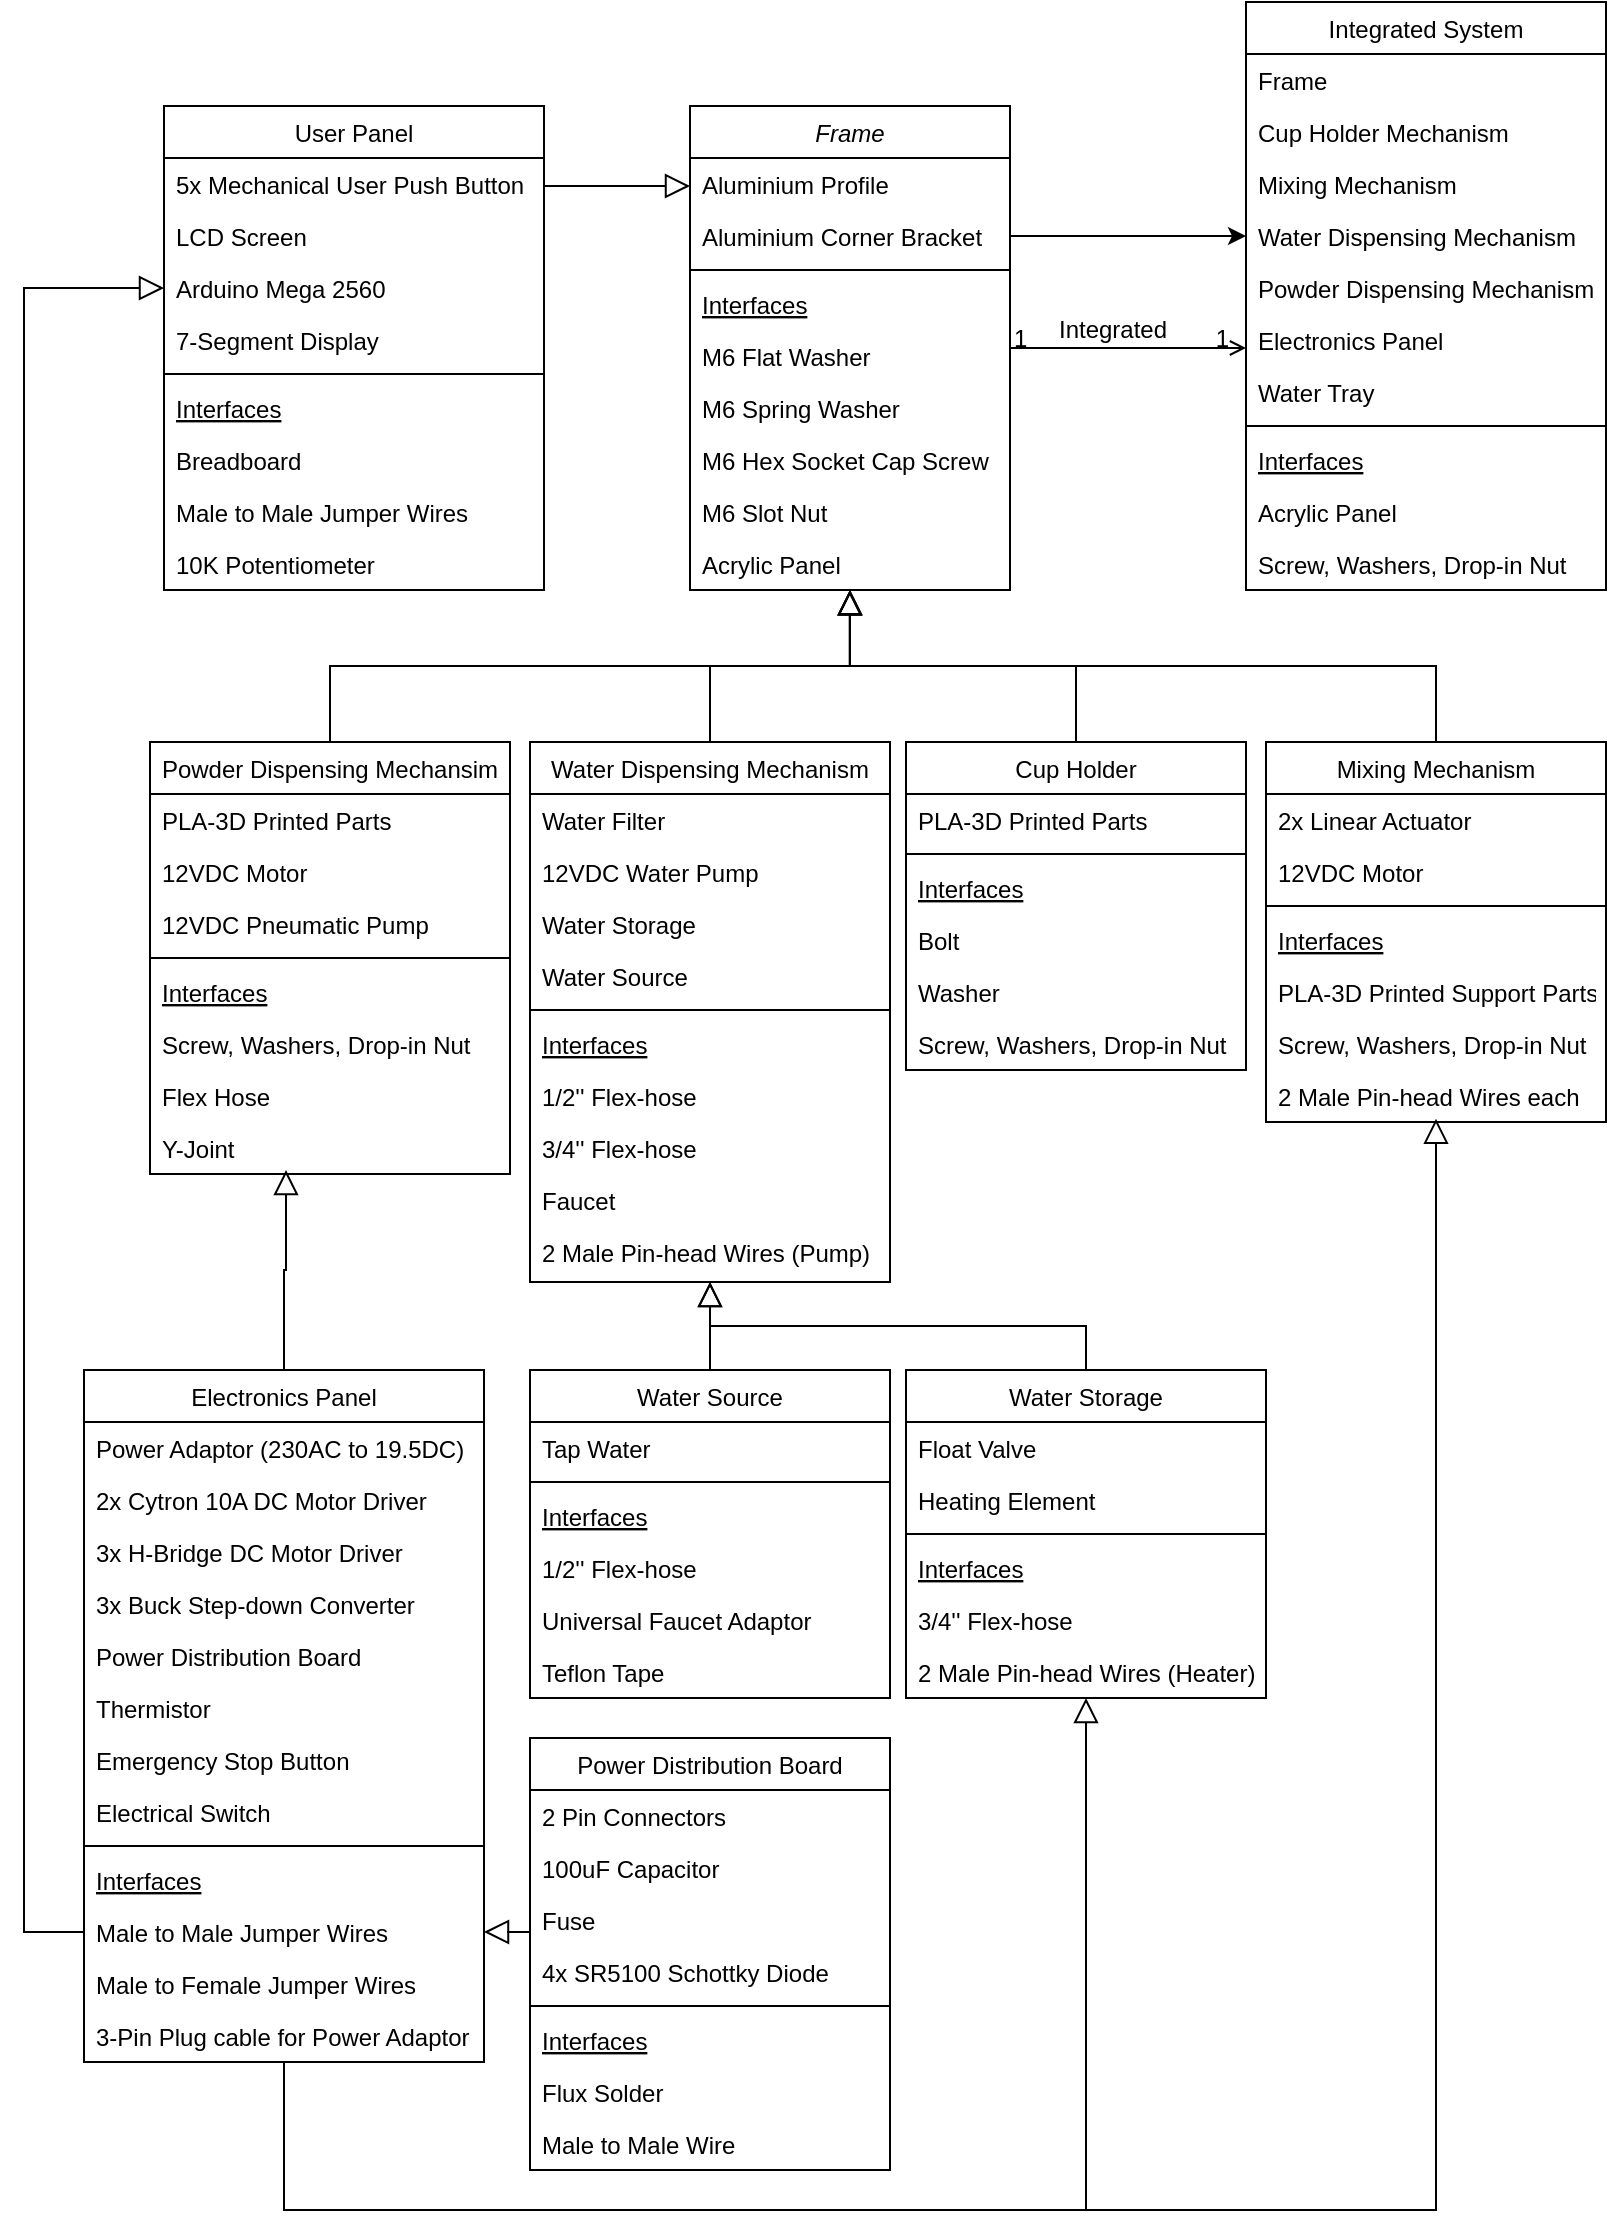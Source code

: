 <mxfile version="26.0.14">
  <diagram id="C5RBs43oDa-KdzZeNtuy" name="Page-1">
    <mxGraphModel dx="1130" dy="603" grid="1" gridSize="10" guides="1" tooltips="1" connect="1" arrows="1" fold="1" page="1" pageScale="1" pageWidth="827" pageHeight="1169" math="0" shadow="0">
      <root>
        <mxCell id="WIyWlLk6GJQsqaUBKTNV-0" />
        <mxCell id="WIyWlLk6GJQsqaUBKTNV-1" parent="WIyWlLk6GJQsqaUBKTNV-0" />
        <mxCell id="zkfFHV4jXpPFQw0GAbJ--0" value="Frame" style="swimlane;fontStyle=2;align=center;verticalAlign=top;childLayout=stackLayout;horizontal=1;startSize=26;horizontalStack=0;resizeParent=1;resizeLast=0;collapsible=1;marginBottom=0;rounded=0;shadow=0;strokeWidth=1;" parent="WIyWlLk6GJQsqaUBKTNV-1" vertex="1">
          <mxGeometry x="353" y="82" width="160" height="242" as="geometry">
            <mxRectangle x="230" y="140" width="160" height="26" as="alternateBounds" />
          </mxGeometry>
        </mxCell>
        <mxCell id="zkfFHV4jXpPFQw0GAbJ--1" value="Aluminium Profile" style="text;align=left;verticalAlign=top;spacingLeft=4;spacingRight=4;overflow=hidden;rotatable=0;points=[[0,0.5],[1,0.5]];portConstraint=eastwest;" parent="zkfFHV4jXpPFQw0GAbJ--0" vertex="1">
          <mxGeometry y="26" width="160" height="26" as="geometry" />
        </mxCell>
        <mxCell id="zkfFHV4jXpPFQw0GAbJ--3" value="Aluminium Corner Bracket" style="text;align=left;verticalAlign=top;spacingLeft=4;spacingRight=4;overflow=hidden;rotatable=0;points=[[0,0.5],[1,0.5]];portConstraint=eastwest;rounded=0;shadow=0;html=0;" parent="zkfFHV4jXpPFQw0GAbJ--0" vertex="1">
          <mxGeometry y="52" width="160" height="26" as="geometry" />
        </mxCell>
        <mxCell id="zkfFHV4jXpPFQw0GAbJ--4" value="" style="line;html=1;strokeWidth=1;align=left;verticalAlign=middle;spacingTop=-1;spacingLeft=3;spacingRight=3;rotatable=0;labelPosition=right;points=[];portConstraint=eastwest;" parent="zkfFHV4jXpPFQw0GAbJ--0" vertex="1">
          <mxGeometry y="78" width="160" height="8" as="geometry" />
        </mxCell>
        <mxCell id="hx0PMN3NZFnoRWtlRPkD-32" value="Interfaces" style="text;align=left;verticalAlign=top;spacingLeft=4;spacingRight=4;overflow=hidden;rotatable=0;points=[[0,0.5],[1,0.5]];portConstraint=eastwest;fontStyle=4" vertex="1" parent="zkfFHV4jXpPFQw0GAbJ--0">
          <mxGeometry y="86" width="160" height="26" as="geometry" />
        </mxCell>
        <mxCell id="zkfFHV4jXpPFQw0GAbJ--5" value="M6 Flat Washer" style="text;align=left;verticalAlign=top;spacingLeft=4;spacingRight=4;overflow=hidden;rotatable=0;points=[[0,0.5],[1,0.5]];portConstraint=eastwest;" parent="zkfFHV4jXpPFQw0GAbJ--0" vertex="1">
          <mxGeometry y="112" width="160" height="26" as="geometry" />
        </mxCell>
        <mxCell id="hx0PMN3NZFnoRWtlRPkD-0" value="M6 Spring Washer" style="text;align=left;verticalAlign=top;spacingLeft=4;spacingRight=4;overflow=hidden;rotatable=0;points=[[0,0.5],[1,0.5]];portConstraint=eastwest;rounded=0;shadow=0;html=0;" vertex="1" parent="zkfFHV4jXpPFQw0GAbJ--0">
          <mxGeometry y="138" width="160" height="26" as="geometry" />
        </mxCell>
        <mxCell id="hx0PMN3NZFnoRWtlRPkD-1" value="M6 Hex Socket Cap Screw" style="text;align=left;verticalAlign=top;spacingLeft=4;spacingRight=4;overflow=hidden;rotatable=0;points=[[0,0.5],[1,0.5]];portConstraint=eastwest;rounded=0;shadow=0;html=0;" vertex="1" parent="zkfFHV4jXpPFQw0GAbJ--0">
          <mxGeometry y="164" width="160" height="26" as="geometry" />
        </mxCell>
        <mxCell id="hx0PMN3NZFnoRWtlRPkD-2" value="M6 Slot Nut" style="text;align=left;verticalAlign=top;spacingLeft=4;spacingRight=4;overflow=hidden;rotatable=0;points=[[0,0.5],[1,0.5]];portConstraint=eastwest;rounded=0;shadow=0;html=0;" vertex="1" parent="zkfFHV4jXpPFQw0GAbJ--0">
          <mxGeometry y="190" width="160" height="26" as="geometry" />
        </mxCell>
        <mxCell id="hx0PMN3NZFnoRWtlRPkD-3" value="Acrylic Panel" style="text;align=left;verticalAlign=top;spacingLeft=4;spacingRight=4;overflow=hidden;rotatable=0;points=[[0,0.5],[1,0.5]];portConstraint=eastwest;rounded=0;shadow=0;html=0;" vertex="1" parent="zkfFHV4jXpPFQw0GAbJ--0">
          <mxGeometry y="216" width="160" height="26" as="geometry" />
        </mxCell>
        <mxCell id="zkfFHV4jXpPFQw0GAbJ--6" value="Water Dispensing Mechanism" style="swimlane;fontStyle=0;align=center;verticalAlign=top;childLayout=stackLayout;horizontal=1;startSize=26;horizontalStack=0;resizeParent=1;resizeLast=0;collapsible=1;marginBottom=0;rounded=0;shadow=0;strokeWidth=1;" parent="WIyWlLk6GJQsqaUBKTNV-1" vertex="1">
          <mxGeometry x="273" y="400" width="180" height="270" as="geometry">
            <mxRectangle x="130" y="380" width="160" height="26" as="alternateBounds" />
          </mxGeometry>
        </mxCell>
        <mxCell id="hx0PMN3NZFnoRWtlRPkD-28" value="Water Filter" style="text;align=left;verticalAlign=top;spacingLeft=4;spacingRight=4;overflow=hidden;rotatable=0;points=[[0,0.5],[1,0.5]];portConstraint=eastwest;rounded=0;shadow=0;html=0;" vertex="1" parent="zkfFHV4jXpPFQw0GAbJ--6">
          <mxGeometry y="26" width="180" height="26" as="geometry" />
        </mxCell>
        <mxCell id="zkfFHV4jXpPFQw0GAbJ--7" value="12VDC Water Pump" style="text;align=left;verticalAlign=top;spacingLeft=4;spacingRight=4;overflow=hidden;rotatable=0;points=[[0,0.5],[1,0.5]];portConstraint=eastwest;" parent="zkfFHV4jXpPFQw0GAbJ--6" vertex="1">
          <mxGeometry y="52" width="180" height="26" as="geometry" />
        </mxCell>
        <mxCell id="zkfFHV4jXpPFQw0GAbJ--8" value="Water Storage" style="text;align=left;verticalAlign=top;spacingLeft=4;spacingRight=4;overflow=hidden;rotatable=0;points=[[0,0.5],[1,0.5]];portConstraint=eastwest;rounded=0;shadow=0;html=0;" parent="zkfFHV4jXpPFQw0GAbJ--6" vertex="1">
          <mxGeometry y="78" width="180" height="26" as="geometry" />
        </mxCell>
        <mxCell id="zkfFHV4jXpPFQw0GAbJ--11" value="Water Source" style="text;align=left;verticalAlign=top;spacingLeft=4;spacingRight=4;overflow=hidden;rotatable=0;points=[[0,0.5],[1,0.5]];portConstraint=eastwest;" parent="zkfFHV4jXpPFQw0GAbJ--6" vertex="1">
          <mxGeometry y="104" width="180" height="26" as="geometry" />
        </mxCell>
        <mxCell id="zkfFHV4jXpPFQw0GAbJ--9" value="" style="line;html=1;strokeWidth=1;align=left;verticalAlign=middle;spacingTop=-1;spacingLeft=3;spacingRight=3;rotatable=0;labelPosition=right;points=[];portConstraint=eastwest;" parent="zkfFHV4jXpPFQw0GAbJ--6" vertex="1">
          <mxGeometry y="130" width="180" height="8" as="geometry" />
        </mxCell>
        <mxCell id="zkfFHV4jXpPFQw0GAbJ--10" value="Interfaces" style="text;align=left;verticalAlign=top;spacingLeft=4;spacingRight=4;overflow=hidden;rotatable=0;points=[[0,0.5],[1,0.5]];portConstraint=eastwest;fontStyle=4" parent="zkfFHV4jXpPFQw0GAbJ--6" vertex="1">
          <mxGeometry y="138" width="180" height="26" as="geometry" />
        </mxCell>
        <mxCell id="hx0PMN3NZFnoRWtlRPkD-35" value="1/2&#39;&#39; Flex-hose" style="text;align=left;verticalAlign=top;spacingLeft=4;spacingRight=4;overflow=hidden;rotatable=0;points=[[0,0.5],[1,0.5]];portConstraint=eastwest;" vertex="1" parent="zkfFHV4jXpPFQw0GAbJ--6">
          <mxGeometry y="164" width="180" height="26" as="geometry" />
        </mxCell>
        <mxCell id="hx0PMN3NZFnoRWtlRPkD-37" value="3/4&#39;&#39; Flex-hose" style="text;align=left;verticalAlign=top;spacingLeft=4;spacingRight=4;overflow=hidden;rotatable=0;points=[[0,0.5],[1,0.5]];portConstraint=eastwest;" vertex="1" parent="zkfFHV4jXpPFQw0GAbJ--6">
          <mxGeometry y="190" width="180" height="26" as="geometry" />
        </mxCell>
        <mxCell id="hx0PMN3NZFnoRWtlRPkD-38" value="Faucet" style="text;align=left;verticalAlign=top;spacingLeft=4;spacingRight=4;overflow=hidden;rotatable=0;points=[[0,0.5],[1,0.5]];portConstraint=eastwest;" vertex="1" parent="zkfFHV4jXpPFQw0GAbJ--6">
          <mxGeometry y="216" width="180" height="26" as="geometry" />
        </mxCell>
        <mxCell id="hx0PMN3NZFnoRWtlRPkD-39" value="2 Male Pin-head Wires (Pump)" style="text;align=left;verticalAlign=top;spacingLeft=4;spacingRight=4;overflow=hidden;rotatable=0;points=[[0,0.5],[1,0.5]];portConstraint=eastwest;" vertex="1" parent="zkfFHV4jXpPFQw0GAbJ--6">
          <mxGeometry y="242" width="180" height="26" as="geometry" />
        </mxCell>
        <mxCell id="zkfFHV4jXpPFQw0GAbJ--12" value="" style="endArrow=block;endSize=10;endFill=0;shadow=0;strokeWidth=1;rounded=0;curved=0;edgeStyle=elbowEdgeStyle;elbow=vertical;" parent="WIyWlLk6GJQsqaUBKTNV-1" source="zkfFHV4jXpPFQw0GAbJ--6" target="zkfFHV4jXpPFQw0GAbJ--0" edge="1">
          <mxGeometry width="160" relative="1" as="geometry">
            <mxPoint x="323" y="199" as="sourcePoint" />
            <mxPoint x="323" y="199" as="targetPoint" />
          </mxGeometry>
        </mxCell>
        <mxCell id="zkfFHV4jXpPFQw0GAbJ--13" value="Mixing Mechanism" style="swimlane;fontStyle=0;align=center;verticalAlign=top;childLayout=stackLayout;horizontal=1;startSize=26;horizontalStack=0;resizeParent=1;resizeLast=0;collapsible=1;marginBottom=0;rounded=0;shadow=0;strokeWidth=1;" parent="WIyWlLk6GJQsqaUBKTNV-1" vertex="1">
          <mxGeometry x="641" y="400" width="170" height="190" as="geometry">
            <mxRectangle x="651" y="344" width="170" height="26" as="alternateBounds" />
          </mxGeometry>
        </mxCell>
        <mxCell id="hx0PMN3NZFnoRWtlRPkD-20" value="2x Linear Actuator" style="text;align=left;verticalAlign=top;spacingLeft=4;spacingRight=4;overflow=hidden;rotatable=0;points=[[0,0.5],[1,0.5]];portConstraint=eastwest;" vertex="1" parent="zkfFHV4jXpPFQw0GAbJ--13">
          <mxGeometry y="26" width="170" height="26" as="geometry" />
        </mxCell>
        <mxCell id="hx0PMN3NZFnoRWtlRPkD-21" value="12VDC Motor" style="text;align=left;verticalAlign=top;spacingLeft=4;spacingRight=4;overflow=hidden;rotatable=0;points=[[0,0.5],[1,0.5]];portConstraint=eastwest;" vertex="1" parent="zkfFHV4jXpPFQw0GAbJ--13">
          <mxGeometry y="52" width="170" height="26" as="geometry" />
        </mxCell>
        <mxCell id="zkfFHV4jXpPFQw0GAbJ--15" value="" style="line;html=1;strokeWidth=1;align=left;verticalAlign=middle;spacingTop=-1;spacingLeft=3;spacingRight=3;rotatable=0;labelPosition=right;points=[];portConstraint=eastwest;" parent="zkfFHV4jXpPFQw0GAbJ--13" vertex="1">
          <mxGeometry y="78" width="170" height="8" as="geometry" />
        </mxCell>
        <mxCell id="hx0PMN3NZFnoRWtlRPkD-30" value="Interfaces" style="text;align=left;verticalAlign=top;spacingLeft=4;spacingRight=4;overflow=hidden;rotatable=0;points=[[0,0.5],[1,0.5]];portConstraint=eastwest;fontStyle=4" vertex="1" parent="zkfFHV4jXpPFQw0GAbJ--13">
          <mxGeometry y="86" width="170" height="26" as="geometry" />
        </mxCell>
        <mxCell id="zkfFHV4jXpPFQw0GAbJ--14" value="PLA-3D Printed Support Parts" style="text;align=left;verticalAlign=top;spacingLeft=4;spacingRight=4;overflow=hidden;rotatable=0;points=[[0,0.5],[1,0.5]];portConstraint=eastwest;" parent="zkfFHV4jXpPFQw0GAbJ--13" vertex="1">
          <mxGeometry y="112" width="170" height="26" as="geometry" />
        </mxCell>
        <mxCell id="hx0PMN3NZFnoRWtlRPkD-27" value="Screw, Washers, Drop-in Nut" style="text;align=left;verticalAlign=top;spacingLeft=4;spacingRight=4;overflow=hidden;rotatable=0;points=[[0,0.5],[1,0.5]];portConstraint=eastwest;" vertex="1" parent="zkfFHV4jXpPFQw0GAbJ--13">
          <mxGeometry y="138" width="170" height="26" as="geometry" />
        </mxCell>
        <mxCell id="hx0PMN3NZFnoRWtlRPkD-34" value="2 Male Pin-head Wires each" style="text;align=left;verticalAlign=top;spacingLeft=4;spacingRight=4;overflow=hidden;rotatable=0;points=[[0,0.5],[1,0.5]];portConstraint=eastwest;" vertex="1" parent="zkfFHV4jXpPFQw0GAbJ--13">
          <mxGeometry y="164" width="170" height="26" as="geometry" />
        </mxCell>
        <mxCell id="zkfFHV4jXpPFQw0GAbJ--16" value="" style="endArrow=block;endSize=10;endFill=0;shadow=0;strokeWidth=1;rounded=0;curved=0;edgeStyle=elbowEdgeStyle;elbow=vertical;" parent="WIyWlLk6GJQsqaUBKTNV-1" source="zkfFHV4jXpPFQw0GAbJ--13" target="zkfFHV4jXpPFQw0GAbJ--0" edge="1">
          <mxGeometry width="160" relative="1" as="geometry">
            <mxPoint x="333" y="369" as="sourcePoint" />
            <mxPoint x="433" y="267" as="targetPoint" />
          </mxGeometry>
        </mxCell>
        <mxCell id="zkfFHV4jXpPFQw0GAbJ--17" value="Integrated System" style="swimlane;fontStyle=0;align=center;verticalAlign=top;childLayout=stackLayout;horizontal=1;startSize=26;horizontalStack=0;resizeParent=1;resizeLast=0;collapsible=1;marginBottom=0;rounded=0;shadow=0;strokeWidth=1;" parent="WIyWlLk6GJQsqaUBKTNV-1" vertex="1">
          <mxGeometry x="631" y="30" width="180" height="294" as="geometry">
            <mxRectangle x="550" y="140" width="160" height="26" as="alternateBounds" />
          </mxGeometry>
        </mxCell>
        <mxCell id="zkfFHV4jXpPFQw0GAbJ--18" value="Frame" style="text;align=left;verticalAlign=top;spacingLeft=4;spacingRight=4;overflow=hidden;rotatable=0;points=[[0,0.5],[1,0.5]];portConstraint=eastwest;" parent="zkfFHV4jXpPFQw0GAbJ--17" vertex="1">
          <mxGeometry y="26" width="180" height="26" as="geometry" />
        </mxCell>
        <mxCell id="hx0PMN3NZFnoRWtlRPkD-18" value="Cup Holder Mechanism" style="text;align=left;verticalAlign=top;spacingLeft=4;spacingRight=4;overflow=hidden;rotatable=0;points=[[0,0.5],[1,0.5]];portConstraint=eastwest;" vertex="1" parent="zkfFHV4jXpPFQw0GAbJ--17">
          <mxGeometry y="52" width="180" height="26" as="geometry" />
        </mxCell>
        <mxCell id="zkfFHV4jXpPFQw0GAbJ--19" value="Mixing Mechanism" style="text;align=left;verticalAlign=top;spacingLeft=4;spacingRight=4;overflow=hidden;rotatable=0;points=[[0,0.5],[1,0.5]];portConstraint=eastwest;rounded=0;shadow=0;html=0;" parent="zkfFHV4jXpPFQw0GAbJ--17" vertex="1">
          <mxGeometry y="78" width="180" height="26" as="geometry" />
        </mxCell>
        <mxCell id="zkfFHV4jXpPFQw0GAbJ--20" value="Water Dispensing Mechanism" style="text;align=left;verticalAlign=top;spacingLeft=4;spacingRight=4;overflow=hidden;rotatable=0;points=[[0,0.5],[1,0.5]];portConstraint=eastwest;rounded=0;shadow=0;html=0;" parent="zkfFHV4jXpPFQw0GAbJ--17" vertex="1">
          <mxGeometry y="104" width="180" height="26" as="geometry" />
        </mxCell>
        <mxCell id="zkfFHV4jXpPFQw0GAbJ--21" value="Powder Dispensing Mechanism" style="text;align=left;verticalAlign=top;spacingLeft=4;spacingRight=4;overflow=hidden;rotatable=0;points=[[0,0.5],[1,0.5]];portConstraint=eastwest;rounded=0;shadow=0;html=0;" parent="zkfFHV4jXpPFQw0GAbJ--17" vertex="1">
          <mxGeometry y="130" width="180" height="26" as="geometry" />
        </mxCell>
        <mxCell id="zkfFHV4jXpPFQw0GAbJ--22" value="Electronics Panel" style="text;align=left;verticalAlign=top;spacingLeft=4;spacingRight=4;overflow=hidden;rotatable=0;points=[[0,0.5],[1,0.5]];portConstraint=eastwest;rounded=0;shadow=0;html=0;" parent="zkfFHV4jXpPFQw0GAbJ--17" vertex="1">
          <mxGeometry y="156" width="180" height="26" as="geometry" />
        </mxCell>
        <mxCell id="hx0PMN3NZFnoRWtlRPkD-114" value="Water Tray" style="text;align=left;verticalAlign=top;spacingLeft=4;spacingRight=4;overflow=hidden;rotatable=0;points=[[0,0.5],[1,0.5]];portConstraint=eastwest;rounded=0;shadow=0;html=0;" vertex="1" parent="zkfFHV4jXpPFQw0GAbJ--17">
          <mxGeometry y="182" width="180" height="26" as="geometry" />
        </mxCell>
        <mxCell id="zkfFHV4jXpPFQw0GAbJ--23" value="" style="line;html=1;strokeWidth=1;align=left;verticalAlign=middle;spacingTop=-1;spacingLeft=3;spacingRight=3;rotatable=0;labelPosition=right;points=[];portConstraint=eastwest;" parent="zkfFHV4jXpPFQw0GAbJ--17" vertex="1">
          <mxGeometry y="208" width="180" height="8" as="geometry" />
        </mxCell>
        <mxCell id="hx0PMN3NZFnoRWtlRPkD-33" value="Interfaces" style="text;align=left;verticalAlign=top;spacingLeft=4;spacingRight=4;overflow=hidden;rotatable=0;points=[[0,0.5],[1,0.5]];portConstraint=eastwest;fontStyle=4" vertex="1" parent="zkfFHV4jXpPFQw0GAbJ--17">
          <mxGeometry y="216" width="180" height="26" as="geometry" />
        </mxCell>
        <mxCell id="zkfFHV4jXpPFQw0GAbJ--24" value="Acrylic Panel" style="text;align=left;verticalAlign=top;spacingLeft=4;spacingRight=4;overflow=hidden;rotatable=0;points=[[0,0.5],[1,0.5]];portConstraint=eastwest;" parent="zkfFHV4jXpPFQw0GAbJ--17" vertex="1">
          <mxGeometry y="242" width="180" height="26" as="geometry" />
        </mxCell>
        <mxCell id="zkfFHV4jXpPFQw0GAbJ--25" value="Screw, Washers, Drop-in Nut" style="text;align=left;verticalAlign=top;spacingLeft=4;spacingRight=4;overflow=hidden;rotatable=0;points=[[0,0.5],[1,0.5]];portConstraint=eastwest;" parent="zkfFHV4jXpPFQw0GAbJ--17" vertex="1">
          <mxGeometry y="268" width="180" height="26" as="geometry" />
        </mxCell>
        <mxCell id="zkfFHV4jXpPFQw0GAbJ--26" value="" style="endArrow=open;shadow=0;strokeWidth=1;rounded=0;curved=0;endFill=1;edgeStyle=elbowEdgeStyle;elbow=vertical;" parent="WIyWlLk6GJQsqaUBKTNV-1" source="zkfFHV4jXpPFQw0GAbJ--0" target="zkfFHV4jXpPFQw0GAbJ--17" edge="1">
          <mxGeometry x="0.5" y="41" relative="1" as="geometry">
            <mxPoint x="503" y="188" as="sourcePoint" />
            <mxPoint x="663" y="188" as="targetPoint" />
            <mxPoint x="-40" y="32" as="offset" />
          </mxGeometry>
        </mxCell>
        <mxCell id="zkfFHV4jXpPFQw0GAbJ--27" value="1" style="resizable=0;align=left;verticalAlign=bottom;labelBackgroundColor=none;fontSize=12;" parent="zkfFHV4jXpPFQw0GAbJ--26" connectable="0" vertex="1">
          <mxGeometry x="-1" relative="1" as="geometry">
            <mxPoint y="4" as="offset" />
          </mxGeometry>
        </mxCell>
        <mxCell id="zkfFHV4jXpPFQw0GAbJ--28" value="1" style="resizable=0;align=right;verticalAlign=bottom;labelBackgroundColor=none;fontSize=12;" parent="zkfFHV4jXpPFQw0GAbJ--26" connectable="0" vertex="1">
          <mxGeometry x="1" relative="1" as="geometry">
            <mxPoint x="-7" y="4" as="offset" />
          </mxGeometry>
        </mxCell>
        <mxCell id="zkfFHV4jXpPFQw0GAbJ--29" value="Integrated" style="text;html=1;resizable=0;points=[];;align=center;verticalAlign=middle;labelBackgroundColor=none;rounded=0;shadow=0;strokeWidth=1;fontSize=12;" parent="zkfFHV4jXpPFQw0GAbJ--26" vertex="1" connectable="0">
          <mxGeometry x="0.5" y="49" relative="1" as="geometry">
            <mxPoint x="-38" y="40" as="offset" />
          </mxGeometry>
        </mxCell>
        <mxCell id="hx0PMN3NZFnoRWtlRPkD-10" value="Cup Holder" style="swimlane;fontStyle=0;align=center;verticalAlign=top;childLayout=stackLayout;horizontal=1;startSize=26;horizontalStack=0;resizeParent=1;resizeLast=0;collapsible=1;marginBottom=0;rounded=0;shadow=0;strokeWidth=1;" vertex="1" parent="WIyWlLk6GJQsqaUBKTNV-1">
          <mxGeometry x="461" y="400" width="170" height="164" as="geometry">
            <mxRectangle x="471" y="344" width="170" height="26" as="alternateBounds" />
          </mxGeometry>
        </mxCell>
        <mxCell id="hx0PMN3NZFnoRWtlRPkD-11" value="PLA-3D Printed Parts" style="text;align=left;verticalAlign=top;spacingLeft=4;spacingRight=4;overflow=hidden;rotatable=0;points=[[0,0.5],[1,0.5]];portConstraint=eastwest;" vertex="1" parent="hx0PMN3NZFnoRWtlRPkD-10">
          <mxGeometry y="26" width="170" height="26" as="geometry" />
        </mxCell>
        <mxCell id="hx0PMN3NZFnoRWtlRPkD-12" value="" style="line;html=1;strokeWidth=1;align=left;verticalAlign=middle;spacingTop=-1;spacingLeft=3;spacingRight=3;rotatable=0;labelPosition=right;points=[];portConstraint=eastwest;" vertex="1" parent="hx0PMN3NZFnoRWtlRPkD-10">
          <mxGeometry y="52" width="170" height="8" as="geometry" />
        </mxCell>
        <mxCell id="hx0PMN3NZFnoRWtlRPkD-31" value="Interfaces" style="text;align=left;verticalAlign=top;spacingLeft=4;spacingRight=4;overflow=hidden;rotatable=0;points=[[0,0.5],[1,0.5]];portConstraint=eastwest;fontStyle=4" vertex="1" parent="hx0PMN3NZFnoRWtlRPkD-10">
          <mxGeometry y="60" width="170" height="26" as="geometry" />
        </mxCell>
        <mxCell id="hx0PMN3NZFnoRWtlRPkD-15" value="Bolt" style="text;align=left;verticalAlign=top;spacingLeft=4;spacingRight=4;overflow=hidden;rotatable=0;points=[[0,0.5],[1,0.5]];portConstraint=eastwest;" vertex="1" parent="hx0PMN3NZFnoRWtlRPkD-10">
          <mxGeometry y="86" width="170" height="26" as="geometry" />
        </mxCell>
        <mxCell id="hx0PMN3NZFnoRWtlRPkD-16" value="Washer" style="text;align=left;verticalAlign=top;spacingLeft=4;spacingRight=4;overflow=hidden;rotatable=0;points=[[0,0.5],[1,0.5]];portConstraint=eastwest;" vertex="1" parent="hx0PMN3NZFnoRWtlRPkD-10">
          <mxGeometry y="112" width="170" height="26" as="geometry" />
        </mxCell>
        <mxCell id="hx0PMN3NZFnoRWtlRPkD-19" value="Screw, Washers, Drop-in Nut" style="text;align=left;verticalAlign=top;spacingLeft=4;spacingRight=4;overflow=hidden;rotatable=0;points=[[0,0.5],[1,0.5]];portConstraint=eastwest;" vertex="1" parent="hx0PMN3NZFnoRWtlRPkD-10">
          <mxGeometry y="138" width="170" height="26" as="geometry" />
        </mxCell>
        <mxCell id="hx0PMN3NZFnoRWtlRPkD-13" value="" style="endArrow=block;endSize=10;endFill=0;shadow=0;strokeWidth=1;rounded=0;curved=0;edgeStyle=elbowEdgeStyle;elbow=vertical;entryX=0.5;entryY=1.005;entryDx=0;entryDy=0;entryPerimeter=0;" edge="1" parent="WIyWlLk6GJQsqaUBKTNV-1" source="hx0PMN3NZFnoRWtlRPkD-10" target="hx0PMN3NZFnoRWtlRPkD-3">
          <mxGeometry width="160" relative="1" as="geometry">
            <mxPoint x="513" y="369" as="sourcePoint" />
            <mxPoint x="433" y="336" as="targetPoint" />
          </mxGeometry>
        </mxCell>
        <mxCell id="hx0PMN3NZFnoRWtlRPkD-50" value="Water Storage" style="swimlane;fontStyle=0;align=center;verticalAlign=top;childLayout=stackLayout;horizontal=1;startSize=26;horizontalStack=0;resizeParent=1;resizeLast=0;collapsible=1;marginBottom=0;rounded=0;shadow=0;strokeWidth=1;" vertex="1" parent="WIyWlLk6GJQsqaUBKTNV-1">
          <mxGeometry x="461" y="714" width="180" height="164" as="geometry">
            <mxRectangle x="340" y="380" width="170" height="26" as="alternateBounds" />
          </mxGeometry>
        </mxCell>
        <mxCell id="hx0PMN3NZFnoRWtlRPkD-51" value="Float Valve" style="text;align=left;verticalAlign=top;spacingLeft=4;spacingRight=4;overflow=hidden;rotatable=0;points=[[0,0.5],[1,0.5]];portConstraint=eastwest;" vertex="1" parent="hx0PMN3NZFnoRWtlRPkD-50">
          <mxGeometry y="26" width="180" height="26" as="geometry" />
        </mxCell>
        <mxCell id="hx0PMN3NZFnoRWtlRPkD-54" value="Heating Element" style="text;align=left;verticalAlign=top;spacingLeft=4;spacingRight=4;overflow=hidden;rotatable=0;points=[[0,0.5],[1,0.5]];portConstraint=eastwest;" vertex="1" parent="hx0PMN3NZFnoRWtlRPkD-50">
          <mxGeometry y="52" width="180" height="26" as="geometry" />
        </mxCell>
        <mxCell id="hx0PMN3NZFnoRWtlRPkD-52" value="" style="line;html=1;strokeWidth=1;align=left;verticalAlign=middle;spacingTop=-1;spacingLeft=3;spacingRight=3;rotatable=0;labelPosition=right;points=[];portConstraint=eastwest;" vertex="1" parent="hx0PMN3NZFnoRWtlRPkD-50">
          <mxGeometry y="78" width="180" height="8" as="geometry" />
        </mxCell>
        <mxCell id="hx0PMN3NZFnoRWtlRPkD-53" value="Interfaces" style="text;align=left;verticalAlign=top;spacingLeft=4;spacingRight=4;overflow=hidden;rotatable=0;points=[[0,0.5],[1,0.5]];portConstraint=eastwest;fontStyle=4" vertex="1" parent="hx0PMN3NZFnoRWtlRPkD-50">
          <mxGeometry y="86" width="180" height="26" as="geometry" />
        </mxCell>
        <mxCell id="hx0PMN3NZFnoRWtlRPkD-55" value="3/4&#39;&#39; Flex-hose" style="text;align=left;verticalAlign=top;spacingLeft=4;spacingRight=4;overflow=hidden;rotatable=0;points=[[0,0.5],[1,0.5]];portConstraint=eastwest;" vertex="1" parent="hx0PMN3NZFnoRWtlRPkD-50">
          <mxGeometry y="112" width="180" height="26" as="geometry" />
        </mxCell>
        <mxCell id="hx0PMN3NZFnoRWtlRPkD-58" value="2 Male Pin-head Wires (Heater)" style="text;align=left;verticalAlign=top;spacingLeft=4;spacingRight=4;overflow=hidden;rotatable=0;points=[[0,0.5],[1,0.5]];portConstraint=eastwest;" vertex="1" parent="hx0PMN3NZFnoRWtlRPkD-50">
          <mxGeometry y="138" width="180" height="26" as="geometry" />
        </mxCell>
        <mxCell id="hx0PMN3NZFnoRWtlRPkD-57" value="" style="endArrow=block;endSize=10;endFill=0;shadow=0;strokeWidth=1;rounded=0;curved=0;edgeStyle=elbowEdgeStyle;elbow=vertical;" edge="1" parent="WIyWlLk6GJQsqaUBKTNV-1" source="hx0PMN3NZFnoRWtlRPkD-50">
          <mxGeometry width="160" relative="1" as="geometry">
            <mxPoint x="443" y="715" as="sourcePoint" />
            <mxPoint x="363" y="670" as="targetPoint" />
          </mxGeometry>
        </mxCell>
        <mxCell id="hx0PMN3NZFnoRWtlRPkD-59" value="Water Source" style="swimlane;fontStyle=0;align=center;verticalAlign=top;childLayout=stackLayout;horizontal=1;startSize=26;horizontalStack=0;resizeParent=1;resizeLast=0;collapsible=1;marginBottom=0;rounded=0;shadow=0;strokeWidth=1;" vertex="1" parent="WIyWlLk6GJQsqaUBKTNV-1">
          <mxGeometry x="273" y="714" width="180" height="164" as="geometry">
            <mxRectangle x="340" y="380" width="170" height="26" as="alternateBounds" />
          </mxGeometry>
        </mxCell>
        <mxCell id="hx0PMN3NZFnoRWtlRPkD-60" value="Tap Water" style="text;align=left;verticalAlign=top;spacingLeft=4;spacingRight=4;overflow=hidden;rotatable=0;points=[[0,0.5],[1,0.5]];portConstraint=eastwest;" vertex="1" parent="hx0PMN3NZFnoRWtlRPkD-59">
          <mxGeometry y="26" width="180" height="26" as="geometry" />
        </mxCell>
        <mxCell id="hx0PMN3NZFnoRWtlRPkD-62" value="" style="line;html=1;strokeWidth=1;align=left;verticalAlign=middle;spacingTop=-1;spacingLeft=3;spacingRight=3;rotatable=0;labelPosition=right;points=[];portConstraint=eastwest;" vertex="1" parent="hx0PMN3NZFnoRWtlRPkD-59">
          <mxGeometry y="52" width="180" height="8" as="geometry" />
        </mxCell>
        <mxCell id="hx0PMN3NZFnoRWtlRPkD-63" value="Interfaces" style="text;align=left;verticalAlign=top;spacingLeft=4;spacingRight=4;overflow=hidden;rotatable=0;points=[[0,0.5],[1,0.5]];portConstraint=eastwest;fontStyle=4" vertex="1" parent="hx0PMN3NZFnoRWtlRPkD-59">
          <mxGeometry y="60" width="180" height="26" as="geometry" />
        </mxCell>
        <mxCell id="hx0PMN3NZFnoRWtlRPkD-64" value="1/2&#39;&#39; Flex-hose" style="text;align=left;verticalAlign=top;spacingLeft=4;spacingRight=4;overflow=hidden;rotatable=0;points=[[0,0.5],[1,0.5]];portConstraint=eastwest;" vertex="1" parent="hx0PMN3NZFnoRWtlRPkD-59">
          <mxGeometry y="86" width="180" height="26" as="geometry" />
        </mxCell>
        <mxCell id="hx0PMN3NZFnoRWtlRPkD-65" value="Universal Faucet Adaptor" style="text;align=left;verticalAlign=top;spacingLeft=4;spacingRight=4;overflow=hidden;rotatable=0;points=[[0,0.5],[1,0.5]];portConstraint=eastwest;" vertex="1" parent="hx0PMN3NZFnoRWtlRPkD-59">
          <mxGeometry y="112" width="180" height="26" as="geometry" />
        </mxCell>
        <mxCell id="hx0PMN3NZFnoRWtlRPkD-67" value="Teflon Tape" style="text;align=left;verticalAlign=top;spacingLeft=4;spacingRight=4;overflow=hidden;rotatable=0;points=[[0,0.5],[1,0.5]];portConstraint=eastwest;" vertex="1" parent="hx0PMN3NZFnoRWtlRPkD-59">
          <mxGeometry y="138" width="180" height="26" as="geometry" />
        </mxCell>
        <mxCell id="hx0PMN3NZFnoRWtlRPkD-66" value="" style="endArrow=block;endSize=10;endFill=0;shadow=0;strokeWidth=1;rounded=0;curved=0;edgeStyle=elbowEdgeStyle;elbow=vertical;" edge="1" parent="WIyWlLk6GJQsqaUBKTNV-1" source="hx0PMN3NZFnoRWtlRPkD-59">
          <mxGeometry width="160" relative="1" as="geometry">
            <mxPoint x="242" y="716" as="sourcePoint" />
            <mxPoint x="363" y="670" as="targetPoint" />
          </mxGeometry>
        </mxCell>
        <mxCell id="hx0PMN3NZFnoRWtlRPkD-75" value="Powder Dispensing Mechansim" style="swimlane;fontStyle=0;align=center;verticalAlign=top;childLayout=stackLayout;horizontal=1;startSize=26;horizontalStack=0;resizeParent=1;resizeLast=0;collapsible=1;marginBottom=0;rounded=0;shadow=0;strokeWidth=1;" vertex="1" parent="WIyWlLk6GJQsqaUBKTNV-1">
          <mxGeometry x="83" y="400" width="180" height="216" as="geometry">
            <mxRectangle x="340" y="380" width="170" height="26" as="alternateBounds" />
          </mxGeometry>
        </mxCell>
        <mxCell id="hx0PMN3NZFnoRWtlRPkD-93" value="PLA-3D Printed Parts" style="text;align=left;verticalAlign=top;spacingLeft=4;spacingRight=4;overflow=hidden;rotatable=0;points=[[0,0.5],[1,0.5]];portConstraint=eastwest;" vertex="1" parent="hx0PMN3NZFnoRWtlRPkD-75">
          <mxGeometry y="26" width="180" height="26" as="geometry" />
        </mxCell>
        <mxCell id="hx0PMN3NZFnoRWtlRPkD-76" value="12VDC Motor" style="text;align=left;verticalAlign=top;spacingLeft=4;spacingRight=4;overflow=hidden;rotatable=0;points=[[0,0.5],[1,0.5]];portConstraint=eastwest;" vertex="1" parent="hx0PMN3NZFnoRWtlRPkD-75">
          <mxGeometry y="52" width="180" height="26" as="geometry" />
        </mxCell>
        <mxCell id="hx0PMN3NZFnoRWtlRPkD-95" value="12VDC Pneumatic Pump" style="text;align=left;verticalAlign=top;spacingLeft=4;spacingRight=4;overflow=hidden;rotatable=0;points=[[0,0.5],[1,0.5]];portConstraint=eastwest;" vertex="1" parent="hx0PMN3NZFnoRWtlRPkD-75">
          <mxGeometry y="78" width="180" height="26" as="geometry" />
        </mxCell>
        <mxCell id="hx0PMN3NZFnoRWtlRPkD-77" value="" style="line;html=1;strokeWidth=1;align=left;verticalAlign=middle;spacingTop=-1;spacingLeft=3;spacingRight=3;rotatable=0;labelPosition=right;points=[];portConstraint=eastwest;" vertex="1" parent="hx0PMN3NZFnoRWtlRPkD-75">
          <mxGeometry y="104" width="180" height="8" as="geometry" />
        </mxCell>
        <mxCell id="hx0PMN3NZFnoRWtlRPkD-78" value="Interfaces" style="text;align=left;verticalAlign=top;spacingLeft=4;spacingRight=4;overflow=hidden;rotatable=0;points=[[0,0.5],[1,0.5]];portConstraint=eastwest;fontStyle=4" vertex="1" parent="hx0PMN3NZFnoRWtlRPkD-75">
          <mxGeometry y="112" width="180" height="26" as="geometry" />
        </mxCell>
        <mxCell id="hx0PMN3NZFnoRWtlRPkD-94" value="Screw, Washers, Drop-in Nut" style="text;align=left;verticalAlign=top;spacingLeft=4;spacingRight=4;overflow=hidden;rotatable=0;points=[[0,0.5],[1,0.5]];portConstraint=eastwest;" vertex="1" parent="hx0PMN3NZFnoRWtlRPkD-75">
          <mxGeometry y="138" width="180" height="26" as="geometry" />
        </mxCell>
        <mxCell id="hx0PMN3NZFnoRWtlRPkD-79" value="Flex Hose" style="text;align=left;verticalAlign=top;spacingLeft=4;spacingRight=4;overflow=hidden;rotatable=0;points=[[0,0.5],[1,0.5]];portConstraint=eastwest;" vertex="1" parent="hx0PMN3NZFnoRWtlRPkD-75">
          <mxGeometry y="164" width="180" height="26" as="geometry" />
        </mxCell>
        <mxCell id="hx0PMN3NZFnoRWtlRPkD-80" value="Y-Joint" style="text;align=left;verticalAlign=top;spacingLeft=4;spacingRight=4;overflow=hidden;rotatable=0;points=[[0,0.5],[1,0.5]];portConstraint=eastwest;" vertex="1" parent="hx0PMN3NZFnoRWtlRPkD-75">
          <mxGeometry y="190" width="180" height="26" as="geometry" />
        </mxCell>
        <mxCell id="hx0PMN3NZFnoRWtlRPkD-82" value="" style="endArrow=block;endSize=10;endFill=0;shadow=0;strokeWidth=1;rounded=0;curved=0;edgeStyle=elbowEdgeStyle;elbow=vertical;entryX=0.499;entryY=1.009;entryDx=0;entryDy=0;entryPerimeter=0;" edge="1" parent="WIyWlLk6GJQsqaUBKTNV-1" source="hx0PMN3NZFnoRWtlRPkD-75" target="hx0PMN3NZFnoRWtlRPkD-3">
          <mxGeometry width="160" relative="1" as="geometry">
            <mxPoint x="65" y="402" as="sourcePoint" />
            <mxPoint x="434" y="327" as="targetPoint" />
          </mxGeometry>
        </mxCell>
        <mxCell id="hx0PMN3NZFnoRWtlRPkD-83" value="User Panel" style="swimlane;fontStyle=0;align=center;verticalAlign=top;childLayout=stackLayout;horizontal=1;startSize=26;horizontalStack=0;resizeParent=1;resizeLast=0;collapsible=1;marginBottom=0;rounded=0;shadow=0;strokeWidth=1;" vertex="1" parent="WIyWlLk6GJQsqaUBKTNV-1">
          <mxGeometry x="90" y="82" width="190" height="242" as="geometry">
            <mxRectangle x="340" y="380" width="170" height="26" as="alternateBounds" />
          </mxGeometry>
        </mxCell>
        <mxCell id="hx0PMN3NZFnoRWtlRPkD-84" value="5x Mechanical User Push Button" style="text;align=left;verticalAlign=top;spacingLeft=4;spacingRight=4;overflow=hidden;rotatable=0;points=[[0,0.5],[1,0.5]];portConstraint=eastwest;" vertex="1" parent="hx0PMN3NZFnoRWtlRPkD-83">
          <mxGeometry y="26" width="190" height="26" as="geometry" />
        </mxCell>
        <mxCell id="hx0PMN3NZFnoRWtlRPkD-87" value="LCD Screen" style="text;align=left;verticalAlign=top;spacingLeft=4;spacingRight=4;overflow=hidden;rotatable=0;points=[[0,0.5],[1,0.5]];portConstraint=eastwest;" vertex="1" parent="hx0PMN3NZFnoRWtlRPkD-83">
          <mxGeometry y="52" width="190" height="26" as="geometry" />
        </mxCell>
        <mxCell id="hx0PMN3NZFnoRWtlRPkD-88" value="Arduino Mega 2560" style="text;align=left;verticalAlign=top;spacingLeft=4;spacingRight=4;overflow=hidden;rotatable=0;points=[[0,0.5],[1,0.5]];portConstraint=eastwest;" vertex="1" parent="hx0PMN3NZFnoRWtlRPkD-83">
          <mxGeometry y="78" width="190" height="26" as="geometry" />
        </mxCell>
        <mxCell id="hx0PMN3NZFnoRWtlRPkD-117" value="7-Segment Display" style="text;align=left;verticalAlign=top;spacingLeft=4;spacingRight=4;overflow=hidden;rotatable=0;points=[[0,0.5],[1,0.5]];portConstraint=eastwest;" vertex="1" parent="hx0PMN3NZFnoRWtlRPkD-83">
          <mxGeometry y="104" width="190" height="26" as="geometry" />
        </mxCell>
        <mxCell id="hx0PMN3NZFnoRWtlRPkD-85" value="" style="line;html=1;strokeWidth=1;align=left;verticalAlign=middle;spacingTop=-1;spacingLeft=3;spacingRight=3;rotatable=0;labelPosition=right;points=[];portConstraint=eastwest;" vertex="1" parent="hx0PMN3NZFnoRWtlRPkD-83">
          <mxGeometry y="130" width="190" height="8" as="geometry" />
        </mxCell>
        <mxCell id="hx0PMN3NZFnoRWtlRPkD-86" value="Interfaces" style="text;align=left;verticalAlign=top;spacingLeft=4;spacingRight=4;overflow=hidden;rotatable=0;points=[[0,0.5],[1,0.5]];portConstraint=eastwest;fontStyle=4" vertex="1" parent="hx0PMN3NZFnoRWtlRPkD-83">
          <mxGeometry y="138" width="190" height="26" as="geometry" />
        </mxCell>
        <mxCell id="hx0PMN3NZFnoRWtlRPkD-89" value="Breadboard" style="text;align=left;verticalAlign=top;spacingLeft=4;spacingRight=4;overflow=hidden;rotatable=0;points=[[0,0.5],[1,0.5]];portConstraint=eastwest;" vertex="1" parent="hx0PMN3NZFnoRWtlRPkD-83">
          <mxGeometry y="164" width="190" height="26" as="geometry" />
        </mxCell>
        <mxCell id="hx0PMN3NZFnoRWtlRPkD-91" value="Male to Male Jumper Wires" style="text;align=left;verticalAlign=top;spacingLeft=4;spacingRight=4;overflow=hidden;rotatable=0;points=[[0,0.5],[1,0.5]];portConstraint=eastwest;" vertex="1" parent="hx0PMN3NZFnoRWtlRPkD-83">
          <mxGeometry y="190" width="190" height="26" as="geometry" />
        </mxCell>
        <mxCell id="hx0PMN3NZFnoRWtlRPkD-92" value="10K Potentiometer" style="text;align=left;verticalAlign=top;spacingLeft=4;spacingRight=4;overflow=hidden;rotatable=0;points=[[0,0.5],[1,0.5]];portConstraint=eastwest;" vertex="1" parent="hx0PMN3NZFnoRWtlRPkD-83">
          <mxGeometry y="216" width="190" height="26" as="geometry" />
        </mxCell>
        <mxCell id="hx0PMN3NZFnoRWtlRPkD-90" value="" style="endArrow=block;endSize=10;endFill=0;shadow=0;strokeWidth=1;rounded=0;curved=0;edgeStyle=elbowEdgeStyle;elbow=vertical;entryX=0;entryY=0.5;entryDx=0;entryDy=0;" edge="1" parent="WIyWlLk6GJQsqaUBKTNV-1" target="zkfFHV4jXpPFQw0GAbJ--1">
          <mxGeometry width="160" relative="1" as="geometry">
            <mxPoint x="280" y="121" as="sourcePoint" />
            <mxPoint x="186" y="94" as="targetPoint" />
            <Array as="points">
              <mxPoint x="220" y="122" />
            </Array>
          </mxGeometry>
        </mxCell>
        <mxCell id="hx0PMN3NZFnoRWtlRPkD-96" value="Electronics Panel" style="swimlane;fontStyle=0;align=center;verticalAlign=top;childLayout=stackLayout;horizontal=1;startSize=26;horizontalStack=0;resizeParent=1;resizeLast=0;collapsible=1;marginBottom=0;rounded=0;shadow=0;strokeWidth=1;" vertex="1" parent="WIyWlLk6GJQsqaUBKTNV-1">
          <mxGeometry x="50" y="714" width="200" height="346" as="geometry">
            <mxRectangle x="340" y="380" width="170" height="26" as="alternateBounds" />
          </mxGeometry>
        </mxCell>
        <mxCell id="hx0PMN3NZFnoRWtlRPkD-97" value="Power Adaptor (230AC to 19.5DC)" style="text;align=left;verticalAlign=top;spacingLeft=4;spacingRight=4;overflow=hidden;rotatable=0;points=[[0,0.5],[1,0.5]];portConstraint=eastwest;" vertex="1" parent="hx0PMN3NZFnoRWtlRPkD-96">
          <mxGeometry y="26" width="200" height="26" as="geometry" />
        </mxCell>
        <mxCell id="hx0PMN3NZFnoRWtlRPkD-107" value="2x Cytron 10A DC Motor Driver " style="text;align=left;verticalAlign=top;spacingLeft=4;spacingRight=4;overflow=hidden;rotatable=0;points=[[0,0.5],[1,0.5]];portConstraint=eastwest;" vertex="1" parent="hx0PMN3NZFnoRWtlRPkD-96">
          <mxGeometry y="52" width="200" height="26" as="geometry" />
        </mxCell>
        <mxCell id="hx0PMN3NZFnoRWtlRPkD-108" value="3x H-Bridge DC Motor Driver" style="text;align=left;verticalAlign=top;spacingLeft=4;spacingRight=4;overflow=hidden;rotatable=0;points=[[0,0.5],[1,0.5]];portConstraint=eastwest;" vertex="1" parent="hx0PMN3NZFnoRWtlRPkD-96">
          <mxGeometry y="78" width="200" height="26" as="geometry" />
        </mxCell>
        <mxCell id="hx0PMN3NZFnoRWtlRPkD-110" value="3x Buck Step-down Converter" style="text;align=left;verticalAlign=top;spacingLeft=4;spacingRight=4;overflow=hidden;rotatable=0;points=[[0,0.5],[1,0.5]];portConstraint=eastwest;" vertex="1" parent="hx0PMN3NZFnoRWtlRPkD-96">
          <mxGeometry y="104" width="200" height="26" as="geometry" />
        </mxCell>
        <mxCell id="hx0PMN3NZFnoRWtlRPkD-111" value="Power Distribution Board" style="text;align=left;verticalAlign=top;spacingLeft=4;spacingRight=4;overflow=hidden;rotatable=0;points=[[0,0.5],[1,0.5]];portConstraint=eastwest;" vertex="1" parent="hx0PMN3NZFnoRWtlRPkD-96">
          <mxGeometry y="130" width="200" height="26" as="geometry" />
        </mxCell>
        <mxCell id="hx0PMN3NZFnoRWtlRPkD-116" value="Thermistor" style="text;align=left;verticalAlign=top;spacingLeft=4;spacingRight=4;overflow=hidden;rotatable=0;points=[[0,0.5],[1,0.5]];portConstraint=eastwest;" vertex="1" parent="hx0PMN3NZFnoRWtlRPkD-96">
          <mxGeometry y="156" width="200" height="26" as="geometry" />
        </mxCell>
        <mxCell id="hx0PMN3NZFnoRWtlRPkD-115" value="Emergency Stop Button" style="text;align=left;verticalAlign=top;spacingLeft=4;spacingRight=4;overflow=hidden;rotatable=0;points=[[0,0.5],[1,0.5]];portConstraint=eastwest;rounded=0;shadow=0;html=0;" vertex="1" parent="hx0PMN3NZFnoRWtlRPkD-96">
          <mxGeometry y="182" width="200" height="26" as="geometry" />
        </mxCell>
        <mxCell id="hx0PMN3NZFnoRWtlRPkD-118" value="Electrical Switch" style="text;align=left;verticalAlign=top;spacingLeft=4;spacingRight=4;overflow=hidden;rotatable=0;points=[[0,0.5],[1,0.5]];portConstraint=eastwest;rounded=0;shadow=0;html=0;" vertex="1" parent="hx0PMN3NZFnoRWtlRPkD-96">
          <mxGeometry y="208" width="200" height="26" as="geometry" />
        </mxCell>
        <mxCell id="hx0PMN3NZFnoRWtlRPkD-98" value="" style="line;html=1;strokeWidth=1;align=left;verticalAlign=middle;spacingTop=-1;spacingLeft=3;spacingRight=3;rotatable=0;labelPosition=right;points=[];portConstraint=eastwest;" vertex="1" parent="hx0PMN3NZFnoRWtlRPkD-96">
          <mxGeometry y="234" width="200" height="8" as="geometry" />
        </mxCell>
        <mxCell id="hx0PMN3NZFnoRWtlRPkD-99" value="Interfaces" style="text;align=left;verticalAlign=top;spacingLeft=4;spacingRight=4;overflow=hidden;rotatable=0;points=[[0,0.5],[1,0.5]];portConstraint=eastwest;fontStyle=4" vertex="1" parent="hx0PMN3NZFnoRWtlRPkD-96">
          <mxGeometry y="242" width="200" height="26" as="geometry" />
        </mxCell>
        <mxCell id="hx0PMN3NZFnoRWtlRPkD-100" value="Male to Male Jumper Wires" style="text;align=left;verticalAlign=top;spacingLeft=4;spacingRight=4;overflow=hidden;rotatable=0;points=[[0,0.5],[1,0.5]];portConstraint=eastwest;" vertex="1" parent="hx0PMN3NZFnoRWtlRPkD-96">
          <mxGeometry y="268" width="200" height="26" as="geometry" />
        </mxCell>
        <mxCell id="hx0PMN3NZFnoRWtlRPkD-101" value="Male to Female Jumper Wires" style="text;align=left;verticalAlign=top;spacingLeft=4;spacingRight=4;overflow=hidden;rotatable=0;points=[[0,0.5],[1,0.5]];portConstraint=eastwest;" vertex="1" parent="hx0PMN3NZFnoRWtlRPkD-96">
          <mxGeometry y="294" width="200" height="26" as="geometry" />
        </mxCell>
        <mxCell id="hx0PMN3NZFnoRWtlRPkD-102" value="3-Pin Plug cable for Power Adaptor" style="text;align=left;verticalAlign=top;spacingLeft=4;spacingRight=4;overflow=hidden;rotatable=0;points=[[0,0.5],[1,0.5]];portConstraint=eastwest;" vertex="1" parent="hx0PMN3NZFnoRWtlRPkD-96">
          <mxGeometry y="320" width="200" height="26" as="geometry" />
        </mxCell>
        <mxCell id="hx0PMN3NZFnoRWtlRPkD-103" value="" style="endArrow=block;endSize=10;endFill=0;shadow=0;strokeWidth=1;rounded=0;curved=0;edgeStyle=elbowEdgeStyle;elbow=vertical;" edge="1" parent="WIyWlLk6GJQsqaUBKTNV-1" source="hx0PMN3NZFnoRWtlRPkD-96">
          <mxGeometry width="160" relative="1" as="geometry">
            <mxPoint x="42" y="716" as="sourcePoint" />
            <mxPoint x="151" y="614" as="targetPoint" />
          </mxGeometry>
        </mxCell>
        <mxCell id="hx0PMN3NZFnoRWtlRPkD-104" value="" style="endArrow=block;endSize=10;endFill=0;shadow=0;strokeWidth=1;rounded=0;curved=0;edgeStyle=elbowEdgeStyle;elbow=vertical;exitX=0;exitY=0.5;exitDx=0;exitDy=0;entryX=0;entryY=0.5;entryDx=0;entryDy=0;" edge="1" parent="WIyWlLk6GJQsqaUBKTNV-1" source="hx0PMN3NZFnoRWtlRPkD-100" target="hx0PMN3NZFnoRWtlRPkD-88">
          <mxGeometry width="160" relative="1" as="geometry">
            <mxPoint x="160" y="756" as="sourcePoint" />
            <mxPoint x="30" y="225" as="targetPoint" />
            <Array as="points">
              <mxPoint x="20" y="592" />
            </Array>
          </mxGeometry>
        </mxCell>
        <mxCell id="hx0PMN3NZFnoRWtlRPkD-105" value="" style="endArrow=block;endSize=10;endFill=0;shadow=0;strokeWidth=1;rounded=0;curved=0;edgeStyle=elbowEdgeStyle;elbow=vertical;entryX=0.5;entryY=1;entryDx=0;entryDy=0;exitX=0.5;exitY=1;exitDx=0;exitDy=0;" edge="1" parent="WIyWlLk6GJQsqaUBKTNV-1" source="hx0PMN3NZFnoRWtlRPkD-96" target="hx0PMN3NZFnoRWtlRPkD-50">
          <mxGeometry width="160" relative="1" as="geometry">
            <mxPoint x="160" y="724" as="sourcePoint" />
            <mxPoint x="161" y="608" as="targetPoint" />
            <Array as="points">
              <mxPoint x="350" y="1134" />
            </Array>
          </mxGeometry>
        </mxCell>
        <mxCell id="hx0PMN3NZFnoRWtlRPkD-106" value="" style="endArrow=block;endSize=10;endFill=0;shadow=0;strokeWidth=1;rounded=0;curved=0;edgeStyle=elbowEdgeStyle;elbow=vertical;entryX=0.5;entryY=0.936;entryDx=0;entryDy=0;entryPerimeter=0;exitX=0.5;exitY=1;exitDx=0;exitDy=0;" edge="1" parent="WIyWlLk6GJQsqaUBKTNV-1" source="hx0PMN3NZFnoRWtlRPkD-96" target="hx0PMN3NZFnoRWtlRPkD-34">
          <mxGeometry width="160" relative="1" as="geometry">
            <mxPoint x="150" y="896" as="sourcePoint" />
            <mxPoint x="561" y="910" as="targetPoint" />
            <Array as="points">
              <mxPoint x="450" y="1134" />
            </Array>
          </mxGeometry>
        </mxCell>
        <mxCell id="hx0PMN3NZFnoRWtlRPkD-112" value="" style="edgeStyle=orthogonalEdgeStyle;rounded=0;orthogonalLoop=1;jettySize=auto;html=1;" edge="1" parent="WIyWlLk6GJQsqaUBKTNV-1" source="zkfFHV4jXpPFQw0GAbJ--3" target="zkfFHV4jXpPFQw0GAbJ--20">
          <mxGeometry relative="1" as="geometry" />
        </mxCell>
        <mxCell id="hx0PMN3NZFnoRWtlRPkD-119" value="Power Distribution Board" style="swimlane;fontStyle=0;align=center;verticalAlign=top;childLayout=stackLayout;horizontal=1;startSize=26;horizontalStack=0;resizeParent=1;resizeLast=0;collapsible=1;marginBottom=0;rounded=0;shadow=0;strokeWidth=1;" vertex="1" parent="WIyWlLk6GJQsqaUBKTNV-1">
          <mxGeometry x="273" y="898" width="180" height="216" as="geometry">
            <mxRectangle x="340" y="380" width="170" height="26" as="alternateBounds" />
          </mxGeometry>
        </mxCell>
        <mxCell id="hx0PMN3NZFnoRWtlRPkD-120" value="2 Pin Connectors " style="text;align=left;verticalAlign=top;spacingLeft=4;spacingRight=4;overflow=hidden;rotatable=0;points=[[0,0.5],[1,0.5]];portConstraint=eastwest;" vertex="1" parent="hx0PMN3NZFnoRWtlRPkD-119">
          <mxGeometry y="26" width="180" height="26" as="geometry" />
        </mxCell>
        <mxCell id="hx0PMN3NZFnoRWtlRPkD-130" value="100uF Capacitor" style="text;align=left;verticalAlign=top;spacingLeft=4;spacingRight=4;overflow=hidden;rotatable=0;points=[[0,0.5],[1,0.5]];portConstraint=eastwest;" vertex="1" parent="hx0PMN3NZFnoRWtlRPkD-119">
          <mxGeometry y="52" width="180" height="26" as="geometry" />
        </mxCell>
        <mxCell id="hx0PMN3NZFnoRWtlRPkD-129" value="Fuse" style="text;align=left;verticalAlign=top;spacingLeft=4;spacingRight=4;overflow=hidden;rotatable=0;points=[[0,0.5],[1,0.5]];portConstraint=eastwest;" vertex="1" parent="hx0PMN3NZFnoRWtlRPkD-119">
          <mxGeometry y="78" width="180" height="26" as="geometry" />
        </mxCell>
        <mxCell id="hx0PMN3NZFnoRWtlRPkD-128" value="4x SR5100 Schottky Diode" style="text;align=left;verticalAlign=top;spacingLeft=4;spacingRight=4;overflow=hidden;rotatable=0;points=[[0,0.5],[1,0.5]];portConstraint=eastwest;" vertex="1" parent="hx0PMN3NZFnoRWtlRPkD-119">
          <mxGeometry y="104" width="180" height="26" as="geometry" />
        </mxCell>
        <mxCell id="hx0PMN3NZFnoRWtlRPkD-121" value="" style="line;html=1;strokeWidth=1;align=left;verticalAlign=middle;spacingTop=-1;spacingLeft=3;spacingRight=3;rotatable=0;labelPosition=right;points=[];portConstraint=eastwest;" vertex="1" parent="hx0PMN3NZFnoRWtlRPkD-119">
          <mxGeometry y="130" width="180" height="8" as="geometry" />
        </mxCell>
        <mxCell id="hx0PMN3NZFnoRWtlRPkD-122" value="Interfaces" style="text;align=left;verticalAlign=top;spacingLeft=4;spacingRight=4;overflow=hidden;rotatable=0;points=[[0,0.5],[1,0.5]];portConstraint=eastwest;fontStyle=4" vertex="1" parent="hx0PMN3NZFnoRWtlRPkD-119">
          <mxGeometry y="138" width="180" height="26" as="geometry" />
        </mxCell>
        <mxCell id="hx0PMN3NZFnoRWtlRPkD-123" value="Flux Solder" style="text;align=left;verticalAlign=top;spacingLeft=4;spacingRight=4;overflow=hidden;rotatable=0;points=[[0,0.5],[1,0.5]];portConstraint=eastwest;" vertex="1" parent="hx0PMN3NZFnoRWtlRPkD-119">
          <mxGeometry y="164" width="180" height="26" as="geometry" />
        </mxCell>
        <mxCell id="hx0PMN3NZFnoRWtlRPkD-124" value="Male to Male Wire" style="text;align=left;verticalAlign=top;spacingLeft=4;spacingRight=4;overflow=hidden;rotatable=0;points=[[0,0.5],[1,0.5]];portConstraint=eastwest;" vertex="1" parent="hx0PMN3NZFnoRWtlRPkD-119">
          <mxGeometry y="190" width="180" height="26" as="geometry" />
        </mxCell>
        <mxCell id="hx0PMN3NZFnoRWtlRPkD-126" value="" style="endArrow=block;endSize=10;endFill=0;shadow=0;strokeWidth=1;rounded=0;curved=0;edgeStyle=elbowEdgeStyle;elbow=vertical;entryX=1;entryY=0.5;entryDx=0;entryDy=0;" edge="1" parent="WIyWlLk6GJQsqaUBKTNV-1" source="hx0PMN3NZFnoRWtlRPkD-119" target="hx0PMN3NZFnoRWtlRPkD-100">
          <mxGeometry width="160" relative="1" as="geometry">
            <mxPoint x="242" y="884" as="sourcePoint" />
            <mxPoint x="363" y="838" as="targetPoint" />
          </mxGeometry>
        </mxCell>
      </root>
    </mxGraphModel>
  </diagram>
</mxfile>

